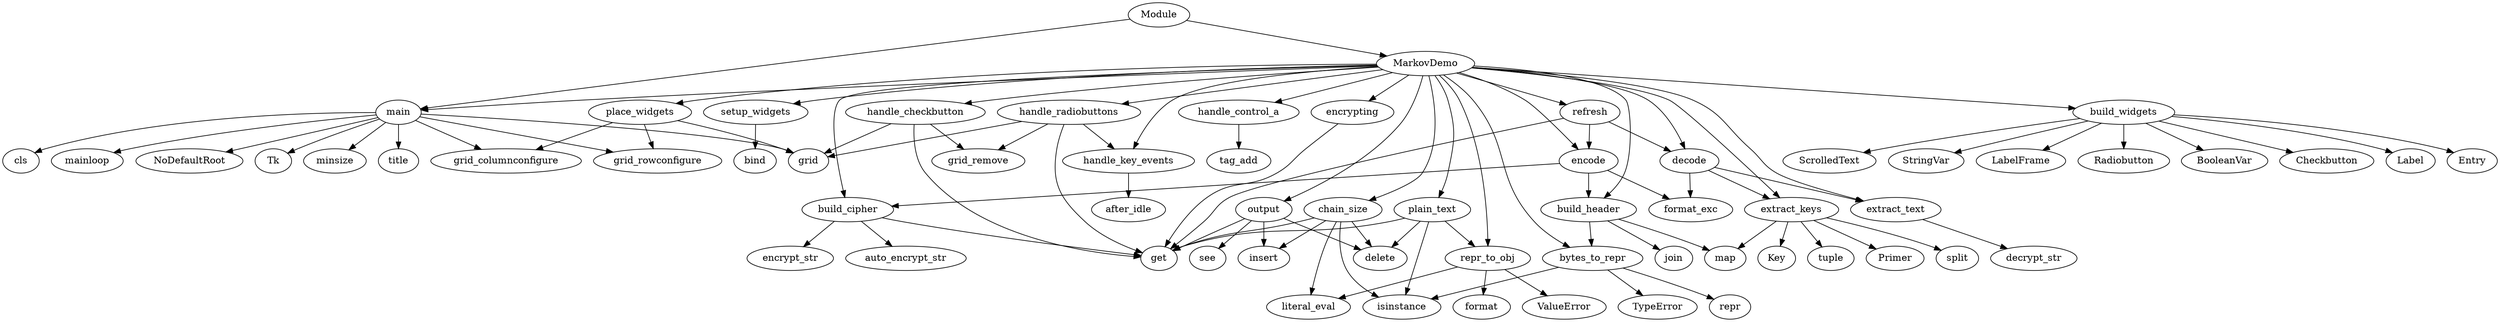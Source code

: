 strict digraph  {
build_widgets;
LabelFrame;
StringVar;
Radiobutton;
BooleanVar;
Checkbutton;
Label;
Entry;
ScrolledText;
place_widgets;
grid;
grid_columnconfigure;
grid_rowconfigure;
setup_widgets;
bind;
handle_radiobuttons;
get;
grid_remove;
handle_key_events;
handle_checkbutton;
after_idle;
handle_control_a;
tag_add;
refresh;
encode;
decode;
output;
delete;
insert;
see;
chain_size;
literal_eval;
isinstance;
plain_text;
repr_to_obj;
build_cipher;
format_exc;
build_header;
encrypt_str;
auto_encrypt_str;
join;
map;
bytes_to_repr;
extract_keys;
extract_text;
split;
Key;
tuple;
Primer;
decrypt_str;
encrypting;
TypeError;
repr;
format;
ValueError;
main;
NoDefaultRoot;
Tk;
minsize;
title;
cls;
mainloop;
Module;
MarkovDemo;
build_widgets -> LabelFrame;
build_widgets -> StringVar;
build_widgets -> Radiobutton;
build_widgets -> BooleanVar;
build_widgets -> Checkbutton;
build_widgets -> Label;
build_widgets -> Entry;
build_widgets -> ScrolledText;
place_widgets -> grid;
place_widgets -> grid_columnconfigure;
place_widgets -> grid_rowconfigure;
setup_widgets -> bind;
handle_radiobuttons -> grid;
handle_radiobuttons -> get;
handle_radiobuttons -> grid_remove;
handle_radiobuttons -> handle_key_events;
handle_key_events -> after_idle;
handle_checkbutton -> get;
handle_checkbutton -> grid_remove;
handle_checkbutton -> grid;
handle_control_a -> tag_add;
refresh -> get;
refresh -> encode;
refresh -> decode;
encode -> build_cipher;
encode -> format_exc;
encode -> build_header;
decode -> extract_keys;
decode -> extract_text;
decode -> format_exc;
output -> delete;
output -> insert;
output -> get;
output -> see;
chain_size -> literal_eval;
chain_size -> get;
chain_size -> isinstance;
chain_size -> delete;
chain_size -> insert;
plain_text -> repr_to_obj;
plain_text -> get;
plain_text -> isinstance;
plain_text -> delete;
repr_to_obj -> literal_eval;
repr_to_obj -> format;
repr_to_obj -> ValueError;
build_cipher -> get;
build_cipher -> encrypt_str;
build_cipher -> auto_encrypt_str;
build_header -> join;
build_header -> map;
build_header -> bytes_to_repr;
bytes_to_repr -> isinstance;
bytes_to_repr -> TypeError;
bytes_to_repr -> repr;
extract_keys -> split;
extract_keys -> map;
extract_keys -> Key;
extract_keys -> tuple;
extract_keys -> Primer;
extract_text -> decrypt_str;
encrypting -> get;
main -> NoDefaultRoot;
main -> Tk;
main -> minsize;
main -> title;
main -> cls;
main -> grid;
main -> grid_rowconfigure;
main -> grid_columnconfigure;
main -> mainloop;
Module -> MarkovDemo;
Module -> main;
MarkovDemo -> build_widgets;
MarkovDemo -> place_widgets;
MarkovDemo -> setup_widgets;
MarkovDemo -> handle_radiobuttons;
MarkovDemo -> handle_checkbutton;
MarkovDemo -> handle_key_events;
MarkovDemo -> handle_control_a;
MarkovDemo -> refresh;
MarkovDemo -> output;
MarkovDemo -> chain_size;
MarkovDemo -> plain_text;
MarkovDemo -> encode;
MarkovDemo -> build_cipher;
MarkovDemo -> build_header;
MarkovDemo -> decode;
MarkovDemo -> extract_keys;
MarkovDemo -> extract_text;
MarkovDemo -> encrypting;
MarkovDemo -> bytes_to_repr;
MarkovDemo -> repr_to_obj;
MarkovDemo -> main;
}
